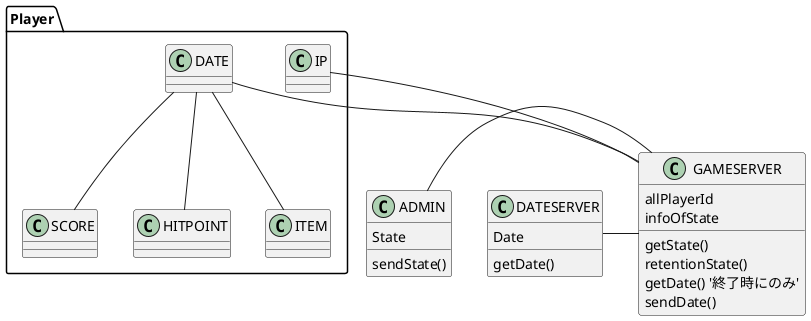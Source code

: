 '作成者 5345kk'
@startuml

class GAMESERVER{
  allPlayerId
  infoOfState

  getState()
  retentionState()
  getDate() '終了時にのみ'
  sendDate()

}
package Player{
  Class DATE{

  }
  Class SCORE{

  }
  Class HITPOINT{

  }
  Class ITEM{

  }
  Class IP{

  }

}
Class DATESERVER{
  Date

  getDate()


}

Class ADMIN{
  State

  sendState()
}

GAMESERVER -up- DATE
DATE -down- SCORE
DATE -down- HITPOINT
DATE -down- ITEM
GAMESERVER - IP
ADMIN - GAMESERVER
DATESERVER - GAMESERVER

@enduml
